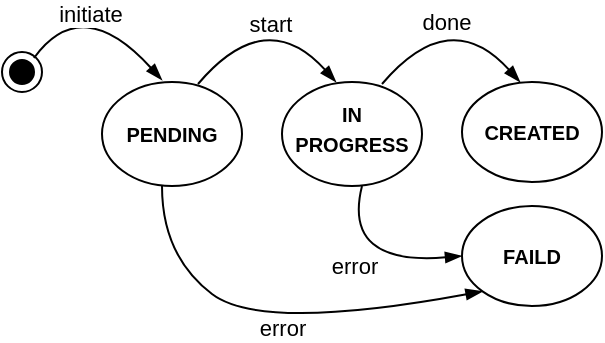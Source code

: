 <mxfile version="14.6.9" type="device"><diagram id="h5_7IxFl2ZZWt61TALhJ" name="Page-1"><mxGraphModel dx="946" dy="524" grid="1" gridSize="10" guides="1" tooltips="1" connect="1" arrows="1" fold="1" page="1" pageScale="1" pageWidth="850" pageHeight="1100" math="0" shadow="0"><root><mxCell id="0"/><mxCell id="1" parent="0"/><mxCell id="eYqiCop8nauJiKhn6_J--1" value="&lt;b style=&quot;font-size: 10px&quot;&gt;IN&lt;br&gt;PROGRESS&lt;/b&gt;" style="ellipse;whiteSpace=wrap;html=1;spacingBottom=6;" vertex="1" parent="1"><mxGeometry x="590" y="305" width="70" height="52" as="geometry"/></mxCell><mxCell id="eYqiCop8nauJiKhn6_J--2" value="&lt;font style=&quot;font-size: 10px&quot;&gt;&lt;b&gt;CREATED&lt;/b&gt;&lt;/font&gt;" style="ellipse;whiteSpace=wrap;html=1;" vertex="1" parent="1"><mxGeometry x="680" y="305" width="70" height="50" as="geometry"/></mxCell><mxCell id="eYqiCop8nauJiKhn6_J--3" value="&lt;font style=&quot;font-size: 10px&quot;&gt;&lt;b&gt;FAILD&lt;/b&gt;&lt;/font&gt;" style="ellipse;whiteSpace=wrap;html=1;" vertex="1" parent="1"><mxGeometry x="680" y="367" width="70" height="50" as="geometry"/></mxCell><mxCell id="eYqiCop8nauJiKhn6_J--4" value="" style="endArrow=blockThin;endFill=1;endSize=6;html=1;curved=1;" edge="1" parent="1"><mxGeometry width="160" relative="1" as="geometry"><mxPoint x="466" y="293" as="sourcePoint"/><mxPoint x="530" y="304" as="targetPoint"/><Array as="points"><mxPoint x="490" y="260"/></Array></mxGeometry></mxCell><mxCell id="eYqiCop8nauJiKhn6_J--5" value="initiate" style="edgeLabel;html=1;align=center;verticalAlign=middle;resizable=0;points=[];" vertex="1" connectable="0" parent="eYqiCop8nauJiKhn6_J--4"><mxGeometry x="-0.242" y="-11" relative="1" as="geometry"><mxPoint x="-3" y="2" as="offset"/></mxGeometry></mxCell><mxCell id="eYqiCop8nauJiKhn6_J--6" value="" style="ellipse;html=1;shape=endState;fillColor=#000000;" vertex="1" parent="1"><mxGeometry x="450" y="290" width="20" height="20" as="geometry"/></mxCell><mxCell id="eYqiCop8nauJiKhn6_J--7" value="&lt;span style=&quot;font-size: 10px&quot;&gt;&lt;b&gt;PENDING&lt;/b&gt;&lt;/span&gt;" style="ellipse;whiteSpace=wrap;html=1;" vertex="1" parent="1"><mxGeometry x="500" y="305" width="70" height="52" as="geometry"/></mxCell><mxCell id="eYqiCop8nauJiKhn6_J--8" value="" style="endArrow=blockThin;endFill=1;endSize=6;html=1;curved=1;entryX=0.386;entryY=0;entryDx=0;entryDy=0;entryPerimeter=0;" edge="1" parent="1" target="eYqiCop8nauJiKhn6_J--1"><mxGeometry width="160" relative="1" as="geometry"><mxPoint x="548" y="306" as="sourcePoint"/><mxPoint x="626" y="303.024" as="targetPoint"/><Array as="points"><mxPoint x="582" y="266"/></Array></mxGeometry></mxCell><mxCell id="eYqiCop8nauJiKhn6_J--9" value="start" style="edgeLabel;html=1;align=center;verticalAlign=middle;resizable=0;points=[];" vertex="1" connectable="0" parent="eYqiCop8nauJiKhn6_J--8"><mxGeometry x="-0.242" y="-11" relative="1" as="geometry"><mxPoint x="1" y="-7" as="offset"/></mxGeometry></mxCell><mxCell id="eYqiCop8nauJiKhn6_J--10" value="" style="endArrow=blockThin;endFill=1;endSize=6;html=1;curved=1;entryX=0.386;entryY=0;entryDx=0;entryDy=0;entryPerimeter=0;" edge="1" parent="1"><mxGeometry width="160" relative="1" as="geometry"><mxPoint x="640" y="306" as="sourcePoint"/><mxPoint x="709.02" y="305" as="targetPoint"/><Array as="points"><mxPoint x="674" y="266"/></Array></mxGeometry></mxCell><mxCell id="eYqiCop8nauJiKhn6_J--11" value="done" style="edgeLabel;html=1;align=center;verticalAlign=middle;resizable=0;points=[];" vertex="1" connectable="0" parent="eYqiCop8nauJiKhn6_J--10"><mxGeometry x="-0.242" y="-11" relative="1" as="geometry"><mxPoint x="-3" y="-8" as="offset"/></mxGeometry></mxCell><mxCell id="eYqiCop8nauJiKhn6_J--12" value="" style="endArrow=blockThin;html=1;jumpStyle=none;curved=1;endFill=1;entryX=0;entryY=0.5;entryDx=0;entryDy=0;" edge="1" parent="1" target="eYqiCop8nauJiKhn6_J--3"><mxGeometry width="50" height="50" relative="1" as="geometry"><mxPoint x="630" y="357" as="sourcePoint"/><mxPoint x="680" y="397" as="targetPoint"/><Array as="points"><mxPoint x="620" y="397"/></Array></mxGeometry></mxCell><mxCell id="eYqiCop8nauJiKhn6_J--13" value="error" style="edgeLabel;html=1;align=center;verticalAlign=middle;resizable=0;points=[];" vertex="1" connectable="0" parent="eYqiCop8nauJiKhn6_J--12"><mxGeometry x="0.132" y="7" relative="1" as="geometry"><mxPoint x="-10" y="8" as="offset"/></mxGeometry></mxCell><mxCell id="eYqiCop8nauJiKhn6_J--14" value="" style="endArrow=blockThin;html=1;jumpStyle=none;curved=1;endFill=1;entryX=0;entryY=1;entryDx=0;entryDy=0;" edge="1" parent="1" target="eYqiCop8nauJiKhn6_J--3"><mxGeometry width="50" height="50" relative="1" as="geometry"><mxPoint x="530" y="357" as="sourcePoint"/><mxPoint x="660" y="430" as="targetPoint"/><Array as="points"><mxPoint x="530" y="392"/><mxPoint x="580" y="430"/></Array></mxGeometry></mxCell><mxCell id="eYqiCop8nauJiKhn6_J--15" value="error" style="edgeLabel;html=1;align=center;verticalAlign=middle;resizable=0;points=[];" vertex="1" connectable="0" parent="eYqiCop8nauJiKhn6_J--14"><mxGeometry x="0.132" y="7" relative="1" as="geometry"><mxPoint x="-10" y="8" as="offset"/></mxGeometry></mxCell></root></mxGraphModel></diagram></mxfile>